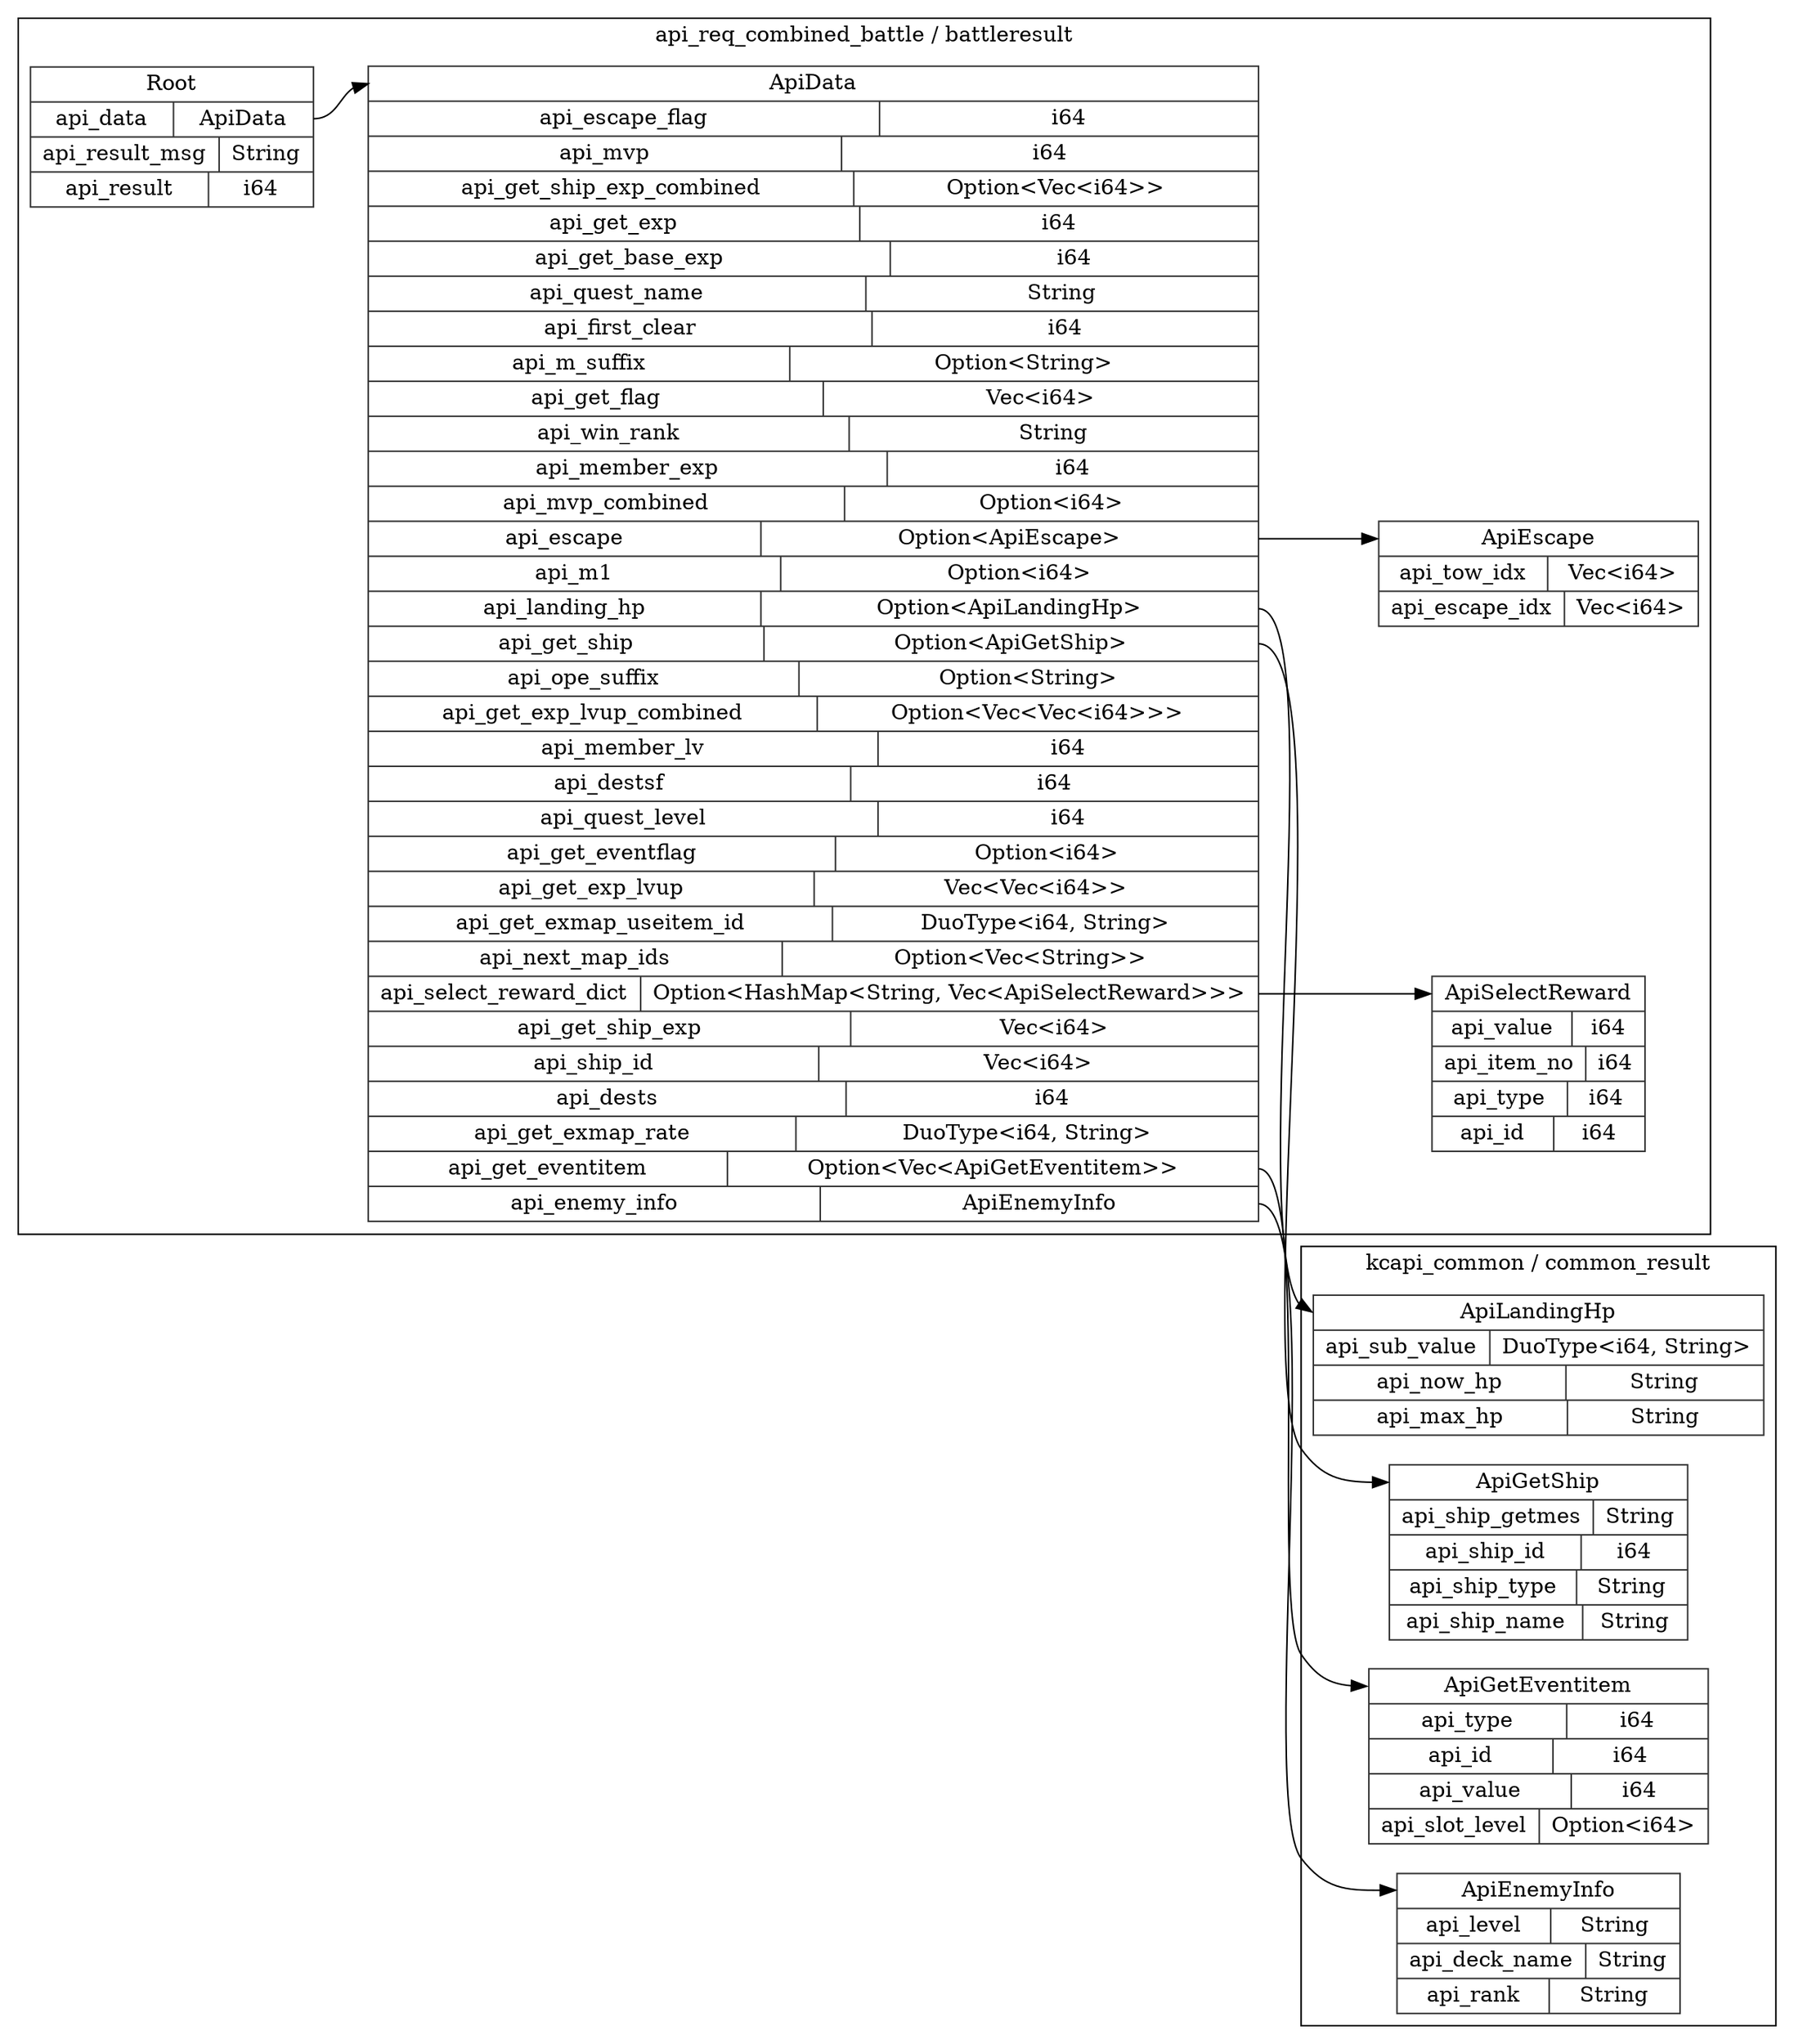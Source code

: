 digraph {
  rankdir=LR;
  subgraph cluster_0 {
    label="api_req_combined_battle / battleresult";
    node [style="filled", color=white, style="solid", color=gray20];
    api_req_combined_battle__battleresult__ApiSelectReward [label="<ApiSelectReward> ApiSelectReward  | { api_value | <api_value> i64 } | { api_item_no | <api_item_no> i64 } | { api_type | <api_type> i64 } | { api_id | <api_id> i64 }", shape=record];
    api_req_combined_battle__battleresult__ApiData [label="<ApiData> ApiData  | { api_escape_flag | <api_escape_flag> i64 } | { api_mvp | <api_mvp> i64 } | { api_get_ship_exp_combined | <api_get_ship_exp_combined> Option\<Vec\<i64\>\> } | { api_get_exp | <api_get_exp> i64 } | { api_get_base_exp | <api_get_base_exp> i64 } | { api_quest_name | <api_quest_name> String } | { api_first_clear | <api_first_clear> i64 } | { api_m_suffix | <api_m_suffix> Option\<String\> } | { api_get_flag | <api_get_flag> Vec\<i64\> } | { api_win_rank | <api_win_rank> String } | { api_member_exp | <api_member_exp> i64 } | { api_mvp_combined | <api_mvp_combined> Option\<i64\> } | { api_escape | <api_escape> Option\<ApiEscape\> } | { api_m1 | <api_m1> Option\<i64\> } | { api_landing_hp | <api_landing_hp> Option\<ApiLandingHp\> } | { api_get_ship | <api_get_ship> Option\<ApiGetShip\> } | { api_ope_suffix | <api_ope_suffix> Option\<String\> } | { api_get_exp_lvup_combined | <api_get_exp_lvup_combined> Option\<Vec\<Vec\<i64\>\>\> } | { api_member_lv | <api_member_lv> i64 } | { api_destsf | <api_destsf> i64 } | { api_quest_level | <api_quest_level> i64 } | { api_get_eventflag | <api_get_eventflag> Option\<i64\> } | { api_get_exp_lvup | <api_get_exp_lvup> Vec\<Vec\<i64\>\> } | { api_get_exmap_useitem_id | <api_get_exmap_useitem_id> DuoType\<i64, String\> } | { api_next_map_ids | <api_next_map_ids> Option\<Vec\<String\>\> } | { api_select_reward_dict | <api_select_reward_dict> Option\<HashMap\<String, Vec\<ApiSelectReward\>\>\> } | { api_get_ship_exp | <api_get_ship_exp> Vec\<i64\> } | { api_ship_id | <api_ship_id> Vec\<i64\> } | { api_dests | <api_dests> i64 } | { api_get_exmap_rate | <api_get_exmap_rate> DuoType\<i64, String\> } | { api_get_eventitem | <api_get_eventitem> Option\<Vec\<ApiGetEventitem\>\> } | { api_enemy_info | <api_enemy_info> ApiEnemyInfo }", shape=record];
    api_req_combined_battle__battleresult__ApiEscape;
    api_req_combined_battle__battleresult__ApiData:api_escape:e -> api_req_combined_battle__battleresult__ApiEscape:ApiEscape:w;
    api_req_combined_battle__battleresult__ApiData:api_select_reward_dict:e -> api_req_combined_battle__battleresult__ApiSelectReward:ApiSelectReward:w;
    api_req_combined_battle__battleresult__Root [label="<Root> Root  | { api_data | <api_data> ApiData } | { api_result_msg | <api_result_msg> String } | { api_result | <api_result> i64 }", shape=record];
    api_req_combined_battle__battleresult__Root:api_data:e -> api_req_combined_battle__battleresult__ApiData:ApiData:w;
    api_req_combined_battle__battleresult__ApiEscape [label="<ApiEscape> ApiEscape  | { api_tow_idx | <api_tow_idx> Vec\<i64\> } | { api_escape_idx | <api_escape_idx> Vec\<i64\> }", shape=record];
  }
  subgraph cluster_1 {
    label="kcapi_common / common_result";
    node [style="filled", color=white, style="solid", color=gray20];
    kcapi_common__common_result__ApiLandingHp [label="<ApiLandingHp> ApiLandingHp  | { api_sub_value | <api_sub_value> DuoType\<i64, String\> } | { api_now_hp | <api_now_hp> String } | { api_max_hp | <api_max_hp> String }", shape=record];
    kcapi_common__common_result__ApiGetShip [label="<ApiGetShip> ApiGetShip  | { api_ship_getmes | <api_ship_getmes> String } | { api_ship_id | <api_ship_id> i64 } | { api_ship_type | <api_ship_type> String } | { api_ship_name | <api_ship_name> String }", shape=record];
    kcapi_common__common_result__ApiGetEventitem [label="<ApiGetEventitem> ApiGetEventitem  | { api_type | <api_type> i64 } | { api_id | <api_id> i64 } | { api_value | <api_value> i64 } | { api_slot_level | <api_slot_level> Option\<i64\> }", shape=record];
    kcapi_common__common_result__ApiEnemyInfo [label="<ApiEnemyInfo> ApiEnemyInfo  | { api_level | <api_level> String } | { api_deck_name | <api_deck_name> String } | { api_rank | <api_rank> String }", shape=record];
  }
  api_req_combined_battle__battleresult__ApiData:api_landing_hp:e -> kcapi_common__common_result__ApiLandingHp:ApiLandingHp:w;
  api_req_combined_battle__battleresult__ApiData:api_get_ship:e -> kcapi_common__common_result__ApiGetShip:ApiGetShip:w;
  api_req_combined_battle__battleresult__ApiData:api_get_eventitem:e -> kcapi_common__common_result__ApiGetEventitem:ApiGetEventitem:w;
  api_req_combined_battle__battleresult__ApiData:api_enemy_info:e -> kcapi_common__common_result__ApiEnemyInfo:ApiEnemyInfo:w;
}
